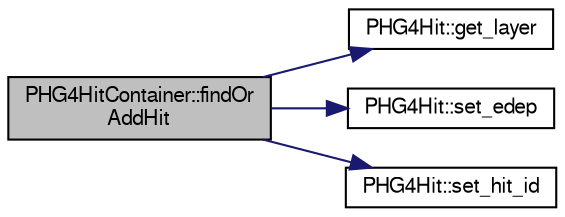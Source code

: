 digraph "PHG4HitContainer::findOrAddHit"
{
  bgcolor="transparent";
  edge [fontname="FreeSans",fontsize="10",labelfontname="FreeSans",labelfontsize="10"];
  node [fontname="FreeSans",fontsize="10",shape=record];
  rankdir="LR";
  Node1 [label="PHG4HitContainer::findOr\lAddHit",height=0.2,width=0.4,color="black", fillcolor="grey75", style="filled" fontcolor="black"];
  Node1 -> Node2 [color="midnightblue",fontsize="10",style="solid",fontname="FreeSans"];
  Node2 [label="PHG4Hit::get_layer",height=0.2,width=0.4,color="black",URL="$d3/d9e/classPHG4Hit.html#a8992f01396d51ebf6c85dd2859e13a6b"];
  Node1 -> Node3 [color="midnightblue",fontsize="10",style="solid",fontname="FreeSans"];
  Node3 [label="PHG4Hit::set_edep",height=0.2,width=0.4,color="black",URL="$d3/d9e/classPHG4Hit.html#ad97bbe7fcf81822a93654afe0e540143"];
  Node1 -> Node4 [color="midnightblue",fontsize="10",style="solid",fontname="FreeSans"];
  Node4 [label="PHG4Hit::set_hit_id",height=0.2,width=0.4,color="black",URL="$d3/d9e/classPHG4Hit.html#a6ab54f080fd17e16f76c2a1a73b9ae34"];
}
